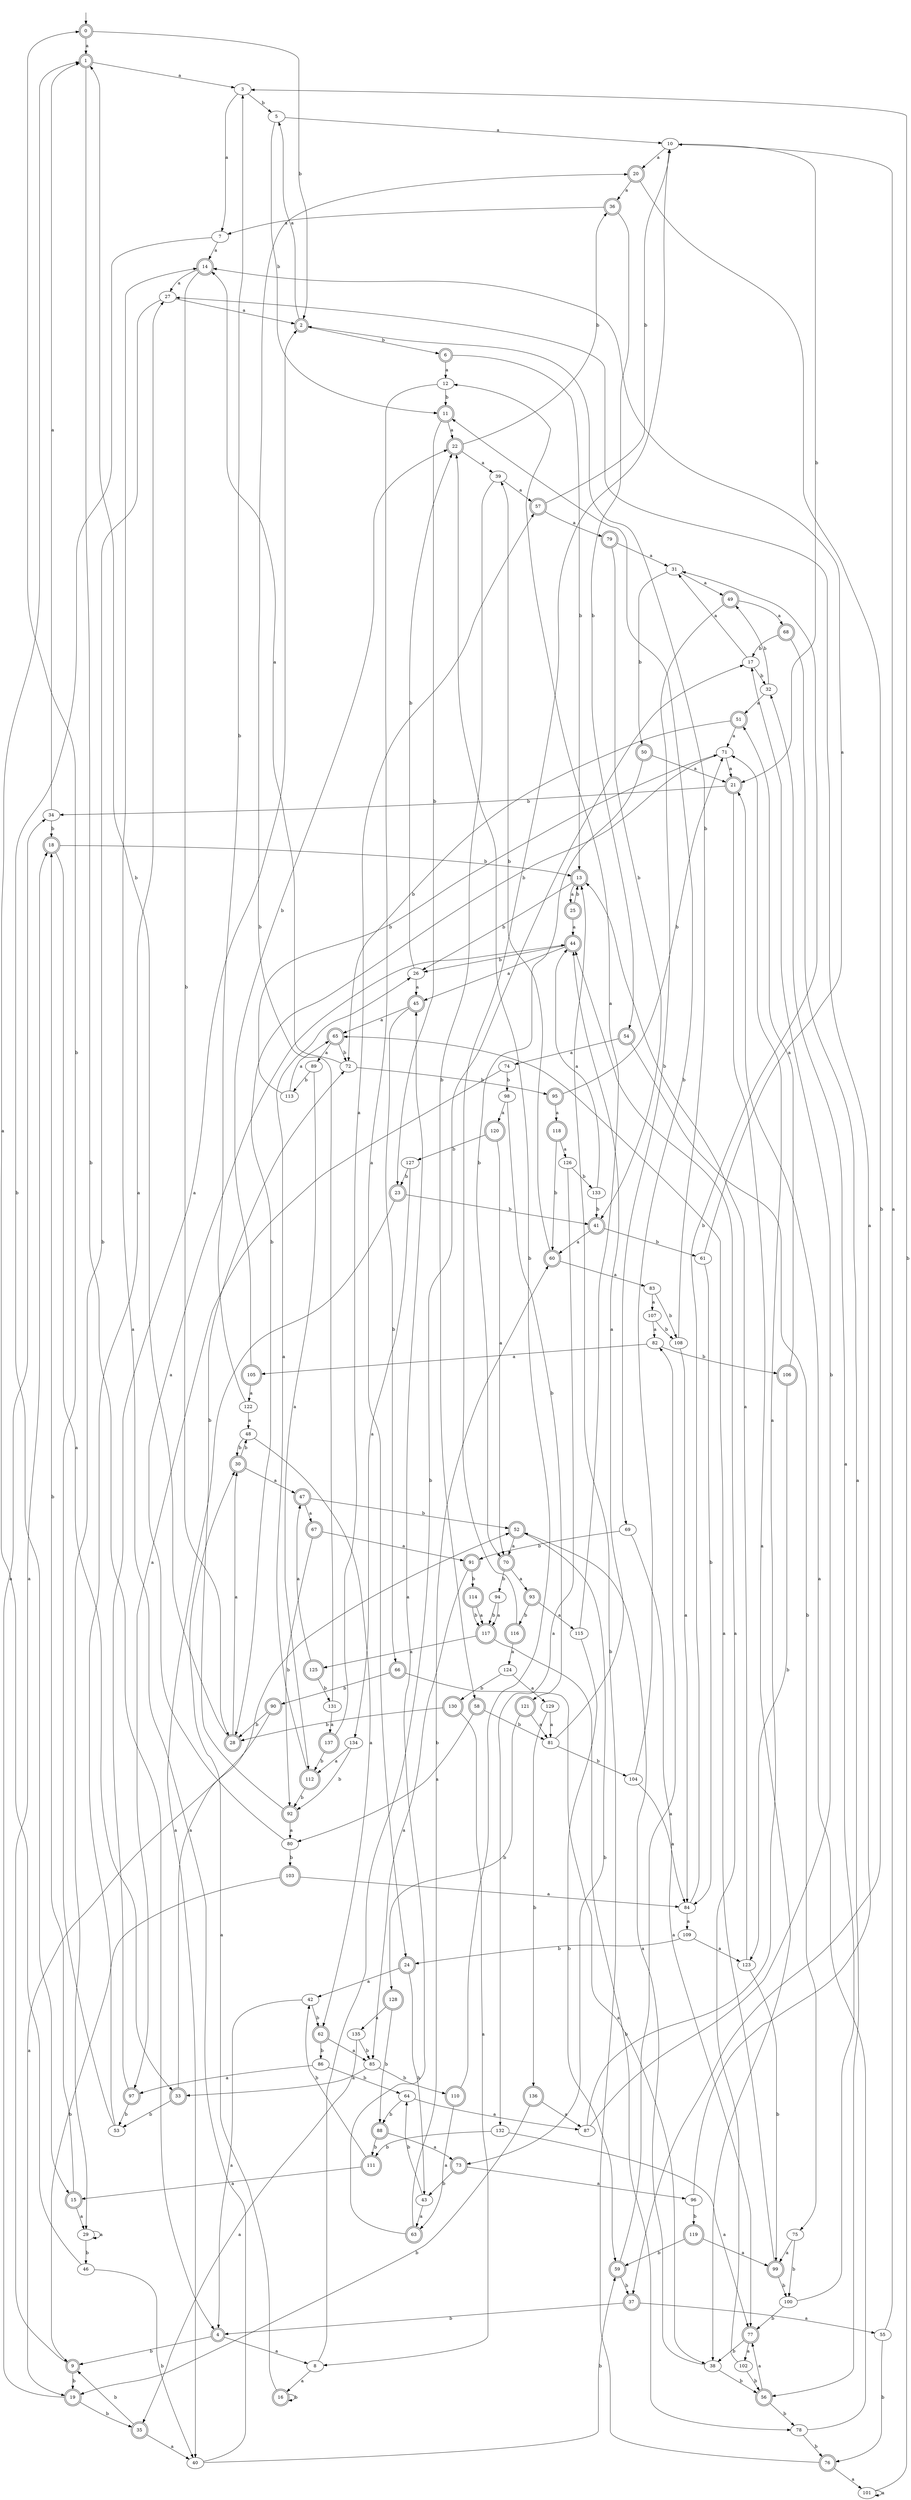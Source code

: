 digraph RandomDFA {
  __start0 [label="", shape=none];
  __start0 -> 0 [label=""];
  0 [shape=circle] [shape=doublecircle]
  0 -> 1 [label="a"]
  0 -> 2 [label="b"]
  1 [shape=doublecircle]
  1 -> 3 [label="a"]
  1 -> 4 [label="b"]
  2 [shape=doublecircle]
  2 -> 5 [label="a"]
  2 -> 6 [label="b"]
  3
  3 -> 7 [label="a"]
  3 -> 5 [label="b"]
  4 [shape=doublecircle]
  4 -> 8 [label="a"]
  4 -> 9 [label="b"]
  5
  5 -> 10 [label="a"]
  5 -> 11 [label="b"]
  6 [shape=doublecircle]
  6 -> 12 [label="a"]
  6 -> 13 [label="b"]
  7
  7 -> 14 [label="a"]
  7 -> 15 [label="b"]
  8
  8 -> 16 [label="a"]
  8 -> 17 [label="b"]
  9 [shape=doublecircle]
  9 -> 18 [label="a"]
  9 -> 19 [label="b"]
  10
  10 -> 20 [label="a"]
  10 -> 21 [label="b"]
  11 [shape=doublecircle]
  11 -> 22 [label="a"]
  11 -> 23 [label="b"]
  12
  12 -> 24 [label="a"]
  12 -> 11 [label="b"]
  13 [shape=doublecircle]
  13 -> 25 [label="a"]
  13 -> 26 [label="b"]
  14 [shape=doublecircle]
  14 -> 27 [label="a"]
  14 -> 28 [label="b"]
  15 [shape=doublecircle]
  15 -> 29 [label="a"]
  15 -> 18 [label="b"]
  16 [shape=doublecircle]
  16 -> 30 [label="a"]
  16 -> 16 [label="b"]
  17
  17 -> 31 [label="a"]
  17 -> 32 [label="b"]
  18 [shape=doublecircle]
  18 -> 33 [label="a"]
  18 -> 13 [label="b"]
  19 [shape=doublecircle]
  19 -> 34 [label="a"]
  19 -> 35 [label="b"]
  20 [shape=doublecircle]
  20 -> 36 [label="a"]
  20 -> 37 [label="b"]
  21 [shape=doublecircle]
  21 -> 38 [label="a"]
  21 -> 34 [label="b"]
  22 [shape=doublecircle]
  22 -> 39 [label="a"]
  22 -> 36 [label="b"]
  23 [shape=doublecircle]
  23 -> 40 [label="a"]
  23 -> 41 [label="b"]
  24 [shape=doublecircle]
  24 -> 42 [label="a"]
  24 -> 43 [label="b"]
  25 [shape=doublecircle]
  25 -> 44 [label="a"]
  25 -> 13 [label="b"]
  26
  26 -> 45 [label="a"]
  26 -> 22 [label="b"]
  27
  27 -> 2 [label="a"]
  27 -> 29 [label="b"]
  28 [shape=doublecircle]
  28 -> 30 [label="a"]
  28 -> 1 [label="b"]
  29
  29 -> 29 [label="a"]
  29 -> 46 [label="b"]
  30 [shape=doublecircle]
  30 -> 47 [label="a"]
  30 -> 48 [label="b"]
  31
  31 -> 49 [label="a"]
  31 -> 50 [label="b"]
  32
  32 -> 51 [label="a"]
  32 -> 49 [label="b"]
  33 [shape=doublecircle]
  33 -> 52 [label="a"]
  33 -> 53 [label="b"]
  34
  34 -> 1 [label="a"]
  34 -> 18 [label="b"]
  35 [shape=doublecircle]
  35 -> 40 [label="a"]
  35 -> 9 [label="b"]
  36 [shape=doublecircle]
  36 -> 7 [label="a"]
  36 -> 54 [label="b"]
  37 [shape=doublecircle]
  37 -> 55 [label="a"]
  37 -> 4 [label="b"]
  38
  38 -> 52 [label="a"]
  38 -> 56 [label="b"]
  39
  39 -> 57 [label="a"]
  39 -> 58 [label="b"]
  40
  40 -> 14 [label="a"]
  40 -> 59 [label="b"]
  41 [shape=doublecircle]
  41 -> 60 [label="a"]
  41 -> 61 [label="b"]
  42
  42 -> 4 [label="a"]
  42 -> 62 [label="b"]
  43
  43 -> 63 [label="a"]
  43 -> 64 [label="b"]
  44 [shape=doublecircle]
  44 -> 45 [label="a"]
  44 -> 26 [label="b"]
  45 [shape=doublecircle]
  45 -> 65 [label="a"]
  45 -> 66 [label="b"]
  46
  46 -> 1 [label="a"]
  46 -> 40 [label="b"]
  47 [shape=doublecircle]
  47 -> 67 [label="a"]
  47 -> 52 [label="b"]
  48
  48 -> 62 [label="a"]
  48 -> 30 [label="b"]
  49 [shape=doublecircle]
  49 -> 68 [label="a"]
  49 -> 69 [label="b"]
  50 [shape=doublecircle]
  50 -> 21 [label="a"]
  50 -> 70 [label="b"]
  51 [shape=doublecircle]
  51 -> 71 [label="a"]
  51 -> 72 [label="b"]
  52 [shape=doublecircle]
  52 -> 70 [label="a"]
  52 -> 73 [label="b"]
  53
  53 -> 27 [label="a"]
  53 -> 0 [label="b"]
  54 [shape=doublecircle]
  54 -> 74 [label="a"]
  54 -> 75 [label="b"]
  55
  55 -> 10 [label="a"]
  55 -> 76 [label="b"]
  56 [shape=doublecircle]
  56 -> 77 [label="a"]
  56 -> 78 [label="b"]
  57 [shape=doublecircle]
  57 -> 79 [label="a"]
  57 -> 10 [label="b"]
  58 [shape=doublecircle]
  58 -> 80 [label="a"]
  58 -> 81 [label="b"]
  59 [shape=doublecircle]
  59 -> 82 [label="a"]
  59 -> 37 [label="b"]
  60 [shape=doublecircle]
  60 -> 83 [label="a"]
  60 -> 39 [label="b"]
  61
  61 -> 14 [label="a"]
  61 -> 84 [label="b"]
  62 [shape=doublecircle]
  62 -> 85 [label="a"]
  62 -> 86 [label="b"]
  63 [shape=doublecircle]
  63 -> 45 [label="a"]
  63 -> 60 [label="b"]
  64
  64 -> 87 [label="a"]
  64 -> 88 [label="b"]
  65 [shape=doublecircle]
  65 -> 89 [label="a"]
  65 -> 72 [label="b"]
  66 [shape=doublecircle]
  66 -> 38 [label="a"]
  66 -> 90 [label="b"]
  67 [shape=doublecircle]
  67 -> 91 [label="a"]
  67 -> 92 [label="b"]
  68 [shape=doublecircle]
  68 -> 56 [label="a"]
  68 -> 17 [label="b"]
  69
  69 -> 77 [label="a"]
  69 -> 91 [label="b"]
  70 [shape=doublecircle]
  70 -> 93 [label="a"]
  70 -> 94 [label="b"]
  71
  71 -> 21 [label="a"]
  71 -> 28 [label="b"]
  72
  72 -> 14 [label="a"]
  72 -> 95 [label="b"]
  73 [shape=doublecircle]
  73 -> 96 [label="a"]
  73 -> 43 [label="b"]
  74
  74 -> 97 [label="a"]
  74 -> 98 [label="b"]
  75
  75 -> 99 [label="a"]
  75 -> 100 [label="b"]
  76 [shape=doublecircle]
  76 -> 101 [label="a"]
  76 -> 13 [label="b"]
  77 [shape=doublecircle]
  77 -> 102 [label="a"]
  77 -> 38 [label="b"]
  78
  78 -> 21 [label="a"]
  78 -> 76 [label="b"]
  79 [shape=doublecircle]
  79 -> 31 [label="a"]
  79 -> 41 [label="b"]
  80
  80 -> 44 [label="a"]
  80 -> 103 [label="b"]
  81
  81 -> 44 [label="a"]
  81 -> 104 [label="b"]
  82
  82 -> 105 [label="a"]
  82 -> 106 [label="b"]
  83
  83 -> 107 [label="a"]
  83 -> 108 [label="b"]
  84
  84 -> 109 [label="a"]
  84 -> 31 [label="b"]
  85
  85 -> 33 [label="a"]
  85 -> 110 [label="b"]
  86
  86 -> 97 [label="a"]
  86 -> 64 [label="b"]
  87
  87 -> 71 [label="a"]
  87 -> 17 [label="b"]
  88 [shape=doublecircle]
  88 -> 73 [label="a"]
  88 -> 111 [label="b"]
  89
  89 -> 112 [label="a"]
  89 -> 113 [label="b"]
  90 [shape=doublecircle]
  90 -> 19 [label="a"]
  90 -> 28 [label="b"]
  91 [shape=doublecircle]
  91 -> 85 [label="a"]
  91 -> 114 [label="b"]
  92 [shape=doublecircle]
  92 -> 80 [label="a"]
  92 -> 72 [label="b"]
  93 [shape=doublecircle]
  93 -> 115 [label="a"]
  93 -> 116 [label="b"]
  94
  94 -> 117 [label="a"]
  94 -> 117 [label="b"]
  95 [shape=doublecircle]
  95 -> 118 [label="a"]
  95 -> 71 [label="b"]
  96
  96 -> 27 [label="a"]
  96 -> 119 [label="b"]
  97 [shape=doublecircle]
  97 -> 2 [label="a"]
  97 -> 53 [label="b"]
  98
  98 -> 120 [label="a"]
  98 -> 121 [label="b"]
  99 [shape=doublecircle]
  99 -> 65 [label="a"]
  99 -> 100 [label="b"]
  100
  100 -> 32 [label="a"]
  100 -> 77 [label="b"]
  101
  101 -> 101 [label="a"]
  101 -> 3 [label="b"]
  102
  102 -> 44 [label="a"]
  102 -> 56 [label="b"]
  103 [shape=doublecircle]
  103 -> 84 [label="a"]
  103 -> 9 [label="b"]
  104
  104 -> 84 [label="a"]
  104 -> 11 [label="b"]
  105 [shape=doublecircle]
  105 -> 122 [label="a"]
  105 -> 22 [label="b"]
  106 [shape=doublecircle]
  106 -> 51 [label="a"]
  106 -> 123 [label="b"]
  107
  107 -> 82 [label="a"]
  107 -> 108 [label="b"]
  108
  108 -> 84 [label="a"]
  108 -> 2 [label="b"]
  109
  109 -> 123 [label="a"]
  109 -> 24 [label="b"]
  110 [shape=doublecircle]
  110 -> 63 [label="a"]
  110 -> 22 [label="b"]
  111 [shape=doublecircle]
  111 -> 15 [label="a"]
  111 -> 42 [label="b"]
  112 [shape=doublecircle]
  112 -> 26 [label="a"]
  112 -> 92 [label="b"]
  113
  113 -> 65 [label="a"]
  113 -> 71 [label="b"]
  114 [shape=doublecircle]
  114 -> 117 [label="a"]
  114 -> 117 [label="b"]
  115
  115 -> 12 [label="a"]
  115 -> 59 [label="b"]
  116 [shape=doublecircle]
  116 -> 124 [label="a"]
  116 -> 10 [label="b"]
  117 [shape=doublecircle]
  117 -> 125 [label="a"]
  117 -> 78 [label="b"]
  118 [shape=doublecircle]
  118 -> 126 [label="a"]
  118 -> 60 [label="b"]
  119 [shape=doublecircle]
  119 -> 99 [label="a"]
  119 -> 59 [label="b"]
  120 [shape=doublecircle]
  120 -> 70 [label="a"]
  120 -> 127 [label="b"]
  121 [shape=doublecircle]
  121 -> 81 [label="a"]
  121 -> 128 [label="b"]
  122
  122 -> 48 [label="a"]
  122 -> 3 [label="b"]
  123
  123 -> 13 [label="a"]
  123 -> 99 [label="b"]
  124
  124 -> 129 [label="a"]
  124 -> 130 [label="b"]
  125 [shape=doublecircle]
  125 -> 47 [label="a"]
  125 -> 131 [label="b"]
  126
  126 -> 132 [label="a"]
  126 -> 133 [label="b"]
  127
  127 -> 134 [label="a"]
  127 -> 23 [label="b"]
  128 [shape=doublecircle]
  128 -> 135 [label="a"]
  128 -> 88 [label="b"]
  129
  129 -> 81 [label="a"]
  129 -> 136 [label="b"]
  130 [shape=doublecircle]
  130 -> 8 [label="a"]
  130 -> 28 [label="b"]
  131
  131 -> 137 [label="a"]
  131 -> 20 [label="b"]
  132
  132 -> 77 [label="a"]
  132 -> 111 [label="b"]
  133
  133 -> 44 [label="a"]
  133 -> 41 [label="b"]
  134
  134 -> 112 [label="a"]
  134 -> 92 [label="b"]
  135
  135 -> 35 [label="a"]
  135 -> 85 [label="b"]
  136 [shape=doublecircle]
  136 -> 87 [label="a"]
  136 -> 19 [label="b"]
  137 [shape=doublecircle]
  137 -> 57 [label="a"]
  137 -> 112 [label="b"]
}
